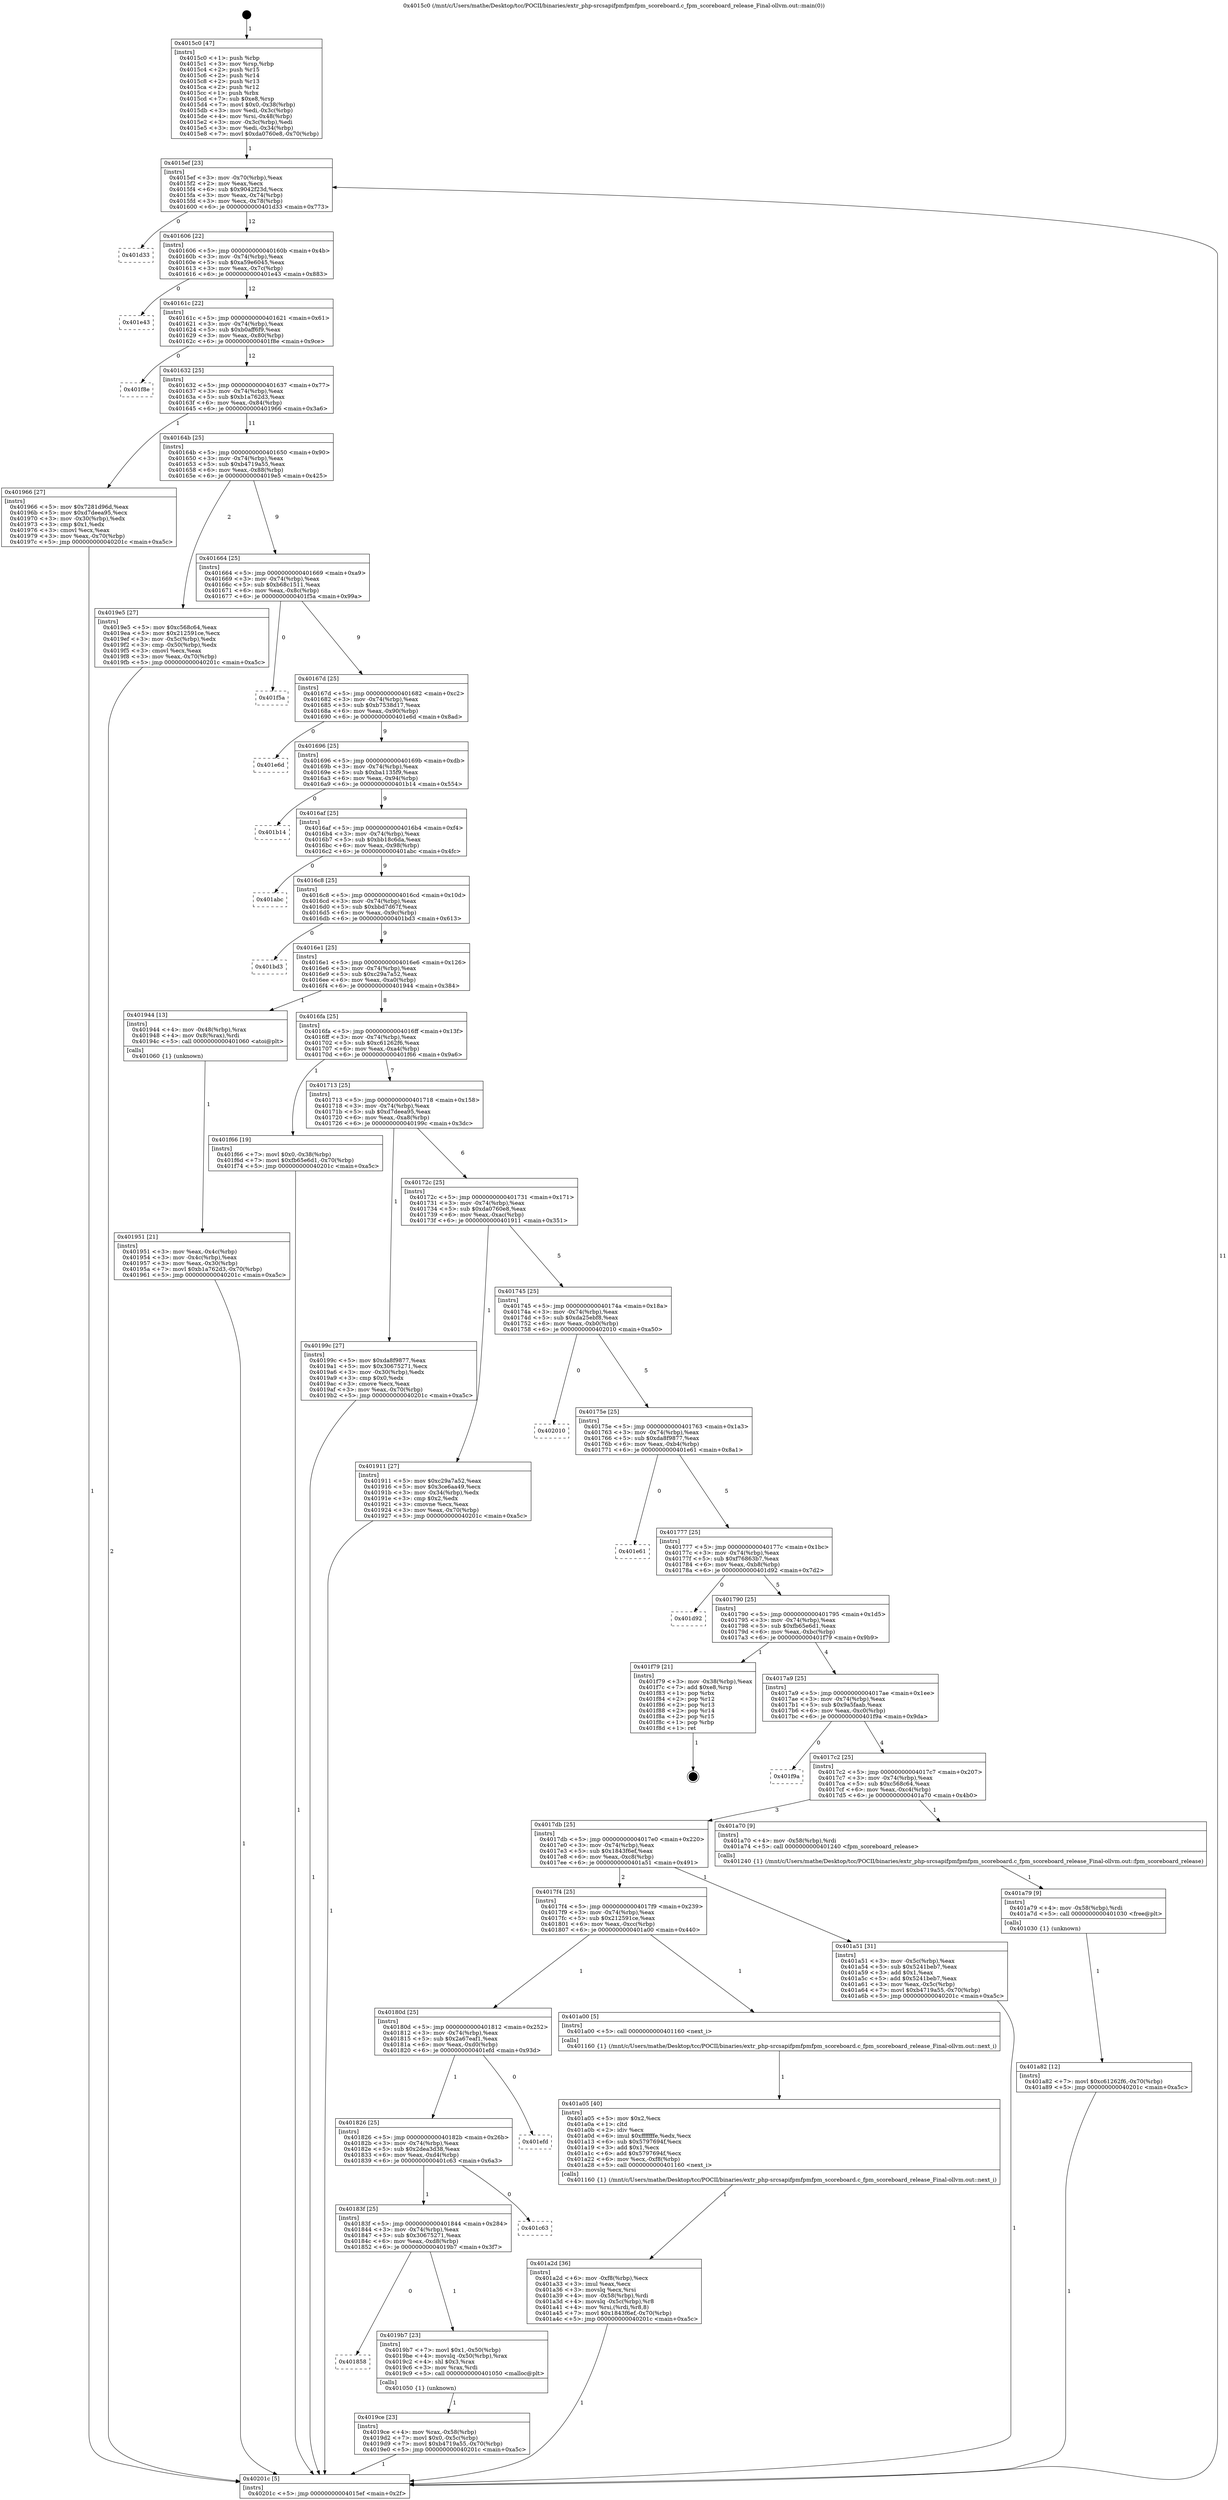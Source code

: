 digraph "0x4015c0" {
  label = "0x4015c0 (/mnt/c/Users/mathe/Desktop/tcc/POCII/binaries/extr_php-srcsapifpmfpmfpm_scoreboard.c_fpm_scoreboard_release_Final-ollvm.out::main(0))"
  labelloc = "t"
  node[shape=record]

  Entry [label="",width=0.3,height=0.3,shape=circle,fillcolor=black,style=filled]
  "0x4015ef" [label="{
     0x4015ef [23]\l
     | [instrs]\l
     &nbsp;&nbsp;0x4015ef \<+3\>: mov -0x70(%rbp),%eax\l
     &nbsp;&nbsp;0x4015f2 \<+2\>: mov %eax,%ecx\l
     &nbsp;&nbsp;0x4015f4 \<+6\>: sub $0x9042f23d,%ecx\l
     &nbsp;&nbsp;0x4015fa \<+3\>: mov %eax,-0x74(%rbp)\l
     &nbsp;&nbsp;0x4015fd \<+3\>: mov %ecx,-0x78(%rbp)\l
     &nbsp;&nbsp;0x401600 \<+6\>: je 0000000000401d33 \<main+0x773\>\l
  }"]
  "0x401d33" [label="{
     0x401d33\l
  }", style=dashed]
  "0x401606" [label="{
     0x401606 [22]\l
     | [instrs]\l
     &nbsp;&nbsp;0x401606 \<+5\>: jmp 000000000040160b \<main+0x4b\>\l
     &nbsp;&nbsp;0x40160b \<+3\>: mov -0x74(%rbp),%eax\l
     &nbsp;&nbsp;0x40160e \<+5\>: sub $0xa59e6045,%eax\l
     &nbsp;&nbsp;0x401613 \<+3\>: mov %eax,-0x7c(%rbp)\l
     &nbsp;&nbsp;0x401616 \<+6\>: je 0000000000401e43 \<main+0x883\>\l
  }"]
  Exit [label="",width=0.3,height=0.3,shape=circle,fillcolor=black,style=filled,peripheries=2]
  "0x401e43" [label="{
     0x401e43\l
  }", style=dashed]
  "0x40161c" [label="{
     0x40161c [22]\l
     | [instrs]\l
     &nbsp;&nbsp;0x40161c \<+5\>: jmp 0000000000401621 \<main+0x61\>\l
     &nbsp;&nbsp;0x401621 \<+3\>: mov -0x74(%rbp),%eax\l
     &nbsp;&nbsp;0x401624 \<+5\>: sub $0xb0aff6f9,%eax\l
     &nbsp;&nbsp;0x401629 \<+3\>: mov %eax,-0x80(%rbp)\l
     &nbsp;&nbsp;0x40162c \<+6\>: je 0000000000401f8e \<main+0x9ce\>\l
  }"]
  "0x401a82" [label="{
     0x401a82 [12]\l
     | [instrs]\l
     &nbsp;&nbsp;0x401a82 \<+7\>: movl $0xc61262f6,-0x70(%rbp)\l
     &nbsp;&nbsp;0x401a89 \<+5\>: jmp 000000000040201c \<main+0xa5c\>\l
  }"]
  "0x401f8e" [label="{
     0x401f8e\l
  }", style=dashed]
  "0x401632" [label="{
     0x401632 [25]\l
     | [instrs]\l
     &nbsp;&nbsp;0x401632 \<+5\>: jmp 0000000000401637 \<main+0x77\>\l
     &nbsp;&nbsp;0x401637 \<+3\>: mov -0x74(%rbp),%eax\l
     &nbsp;&nbsp;0x40163a \<+5\>: sub $0xb1a762d3,%eax\l
     &nbsp;&nbsp;0x40163f \<+6\>: mov %eax,-0x84(%rbp)\l
     &nbsp;&nbsp;0x401645 \<+6\>: je 0000000000401966 \<main+0x3a6\>\l
  }"]
  "0x401a79" [label="{
     0x401a79 [9]\l
     | [instrs]\l
     &nbsp;&nbsp;0x401a79 \<+4\>: mov -0x58(%rbp),%rdi\l
     &nbsp;&nbsp;0x401a7d \<+5\>: call 0000000000401030 \<free@plt\>\l
     | [calls]\l
     &nbsp;&nbsp;0x401030 \{1\} (unknown)\l
  }"]
  "0x401966" [label="{
     0x401966 [27]\l
     | [instrs]\l
     &nbsp;&nbsp;0x401966 \<+5\>: mov $0x7281d96d,%eax\l
     &nbsp;&nbsp;0x40196b \<+5\>: mov $0xd7deea95,%ecx\l
     &nbsp;&nbsp;0x401970 \<+3\>: mov -0x30(%rbp),%edx\l
     &nbsp;&nbsp;0x401973 \<+3\>: cmp $0x1,%edx\l
     &nbsp;&nbsp;0x401976 \<+3\>: cmovl %ecx,%eax\l
     &nbsp;&nbsp;0x401979 \<+3\>: mov %eax,-0x70(%rbp)\l
     &nbsp;&nbsp;0x40197c \<+5\>: jmp 000000000040201c \<main+0xa5c\>\l
  }"]
  "0x40164b" [label="{
     0x40164b [25]\l
     | [instrs]\l
     &nbsp;&nbsp;0x40164b \<+5\>: jmp 0000000000401650 \<main+0x90\>\l
     &nbsp;&nbsp;0x401650 \<+3\>: mov -0x74(%rbp),%eax\l
     &nbsp;&nbsp;0x401653 \<+5\>: sub $0xb4719a55,%eax\l
     &nbsp;&nbsp;0x401658 \<+6\>: mov %eax,-0x88(%rbp)\l
     &nbsp;&nbsp;0x40165e \<+6\>: je 00000000004019e5 \<main+0x425\>\l
  }"]
  "0x401a2d" [label="{
     0x401a2d [36]\l
     | [instrs]\l
     &nbsp;&nbsp;0x401a2d \<+6\>: mov -0xf8(%rbp),%ecx\l
     &nbsp;&nbsp;0x401a33 \<+3\>: imul %eax,%ecx\l
     &nbsp;&nbsp;0x401a36 \<+3\>: movslq %ecx,%rsi\l
     &nbsp;&nbsp;0x401a39 \<+4\>: mov -0x58(%rbp),%rdi\l
     &nbsp;&nbsp;0x401a3d \<+4\>: movslq -0x5c(%rbp),%r8\l
     &nbsp;&nbsp;0x401a41 \<+4\>: mov %rsi,(%rdi,%r8,8)\l
     &nbsp;&nbsp;0x401a45 \<+7\>: movl $0x1843f6ef,-0x70(%rbp)\l
     &nbsp;&nbsp;0x401a4c \<+5\>: jmp 000000000040201c \<main+0xa5c\>\l
  }"]
  "0x4019e5" [label="{
     0x4019e5 [27]\l
     | [instrs]\l
     &nbsp;&nbsp;0x4019e5 \<+5\>: mov $0xc568c64,%eax\l
     &nbsp;&nbsp;0x4019ea \<+5\>: mov $0x212591ce,%ecx\l
     &nbsp;&nbsp;0x4019ef \<+3\>: mov -0x5c(%rbp),%edx\l
     &nbsp;&nbsp;0x4019f2 \<+3\>: cmp -0x50(%rbp),%edx\l
     &nbsp;&nbsp;0x4019f5 \<+3\>: cmovl %ecx,%eax\l
     &nbsp;&nbsp;0x4019f8 \<+3\>: mov %eax,-0x70(%rbp)\l
     &nbsp;&nbsp;0x4019fb \<+5\>: jmp 000000000040201c \<main+0xa5c\>\l
  }"]
  "0x401664" [label="{
     0x401664 [25]\l
     | [instrs]\l
     &nbsp;&nbsp;0x401664 \<+5\>: jmp 0000000000401669 \<main+0xa9\>\l
     &nbsp;&nbsp;0x401669 \<+3\>: mov -0x74(%rbp),%eax\l
     &nbsp;&nbsp;0x40166c \<+5\>: sub $0xb68c1511,%eax\l
     &nbsp;&nbsp;0x401671 \<+6\>: mov %eax,-0x8c(%rbp)\l
     &nbsp;&nbsp;0x401677 \<+6\>: je 0000000000401f5a \<main+0x99a\>\l
  }"]
  "0x401a05" [label="{
     0x401a05 [40]\l
     | [instrs]\l
     &nbsp;&nbsp;0x401a05 \<+5\>: mov $0x2,%ecx\l
     &nbsp;&nbsp;0x401a0a \<+1\>: cltd\l
     &nbsp;&nbsp;0x401a0b \<+2\>: idiv %ecx\l
     &nbsp;&nbsp;0x401a0d \<+6\>: imul $0xfffffffe,%edx,%ecx\l
     &nbsp;&nbsp;0x401a13 \<+6\>: sub $0x5797694f,%ecx\l
     &nbsp;&nbsp;0x401a19 \<+3\>: add $0x1,%ecx\l
     &nbsp;&nbsp;0x401a1c \<+6\>: add $0x5797694f,%ecx\l
     &nbsp;&nbsp;0x401a22 \<+6\>: mov %ecx,-0xf8(%rbp)\l
     &nbsp;&nbsp;0x401a28 \<+5\>: call 0000000000401160 \<next_i\>\l
     | [calls]\l
     &nbsp;&nbsp;0x401160 \{1\} (/mnt/c/Users/mathe/Desktop/tcc/POCII/binaries/extr_php-srcsapifpmfpmfpm_scoreboard.c_fpm_scoreboard_release_Final-ollvm.out::next_i)\l
  }"]
  "0x401f5a" [label="{
     0x401f5a\l
  }", style=dashed]
  "0x40167d" [label="{
     0x40167d [25]\l
     | [instrs]\l
     &nbsp;&nbsp;0x40167d \<+5\>: jmp 0000000000401682 \<main+0xc2\>\l
     &nbsp;&nbsp;0x401682 \<+3\>: mov -0x74(%rbp),%eax\l
     &nbsp;&nbsp;0x401685 \<+5\>: sub $0xb7538d17,%eax\l
     &nbsp;&nbsp;0x40168a \<+6\>: mov %eax,-0x90(%rbp)\l
     &nbsp;&nbsp;0x401690 \<+6\>: je 0000000000401e6d \<main+0x8ad\>\l
  }"]
  "0x4019ce" [label="{
     0x4019ce [23]\l
     | [instrs]\l
     &nbsp;&nbsp;0x4019ce \<+4\>: mov %rax,-0x58(%rbp)\l
     &nbsp;&nbsp;0x4019d2 \<+7\>: movl $0x0,-0x5c(%rbp)\l
     &nbsp;&nbsp;0x4019d9 \<+7\>: movl $0xb4719a55,-0x70(%rbp)\l
     &nbsp;&nbsp;0x4019e0 \<+5\>: jmp 000000000040201c \<main+0xa5c\>\l
  }"]
  "0x401e6d" [label="{
     0x401e6d\l
  }", style=dashed]
  "0x401696" [label="{
     0x401696 [25]\l
     | [instrs]\l
     &nbsp;&nbsp;0x401696 \<+5\>: jmp 000000000040169b \<main+0xdb\>\l
     &nbsp;&nbsp;0x40169b \<+3\>: mov -0x74(%rbp),%eax\l
     &nbsp;&nbsp;0x40169e \<+5\>: sub $0xba1135f9,%eax\l
     &nbsp;&nbsp;0x4016a3 \<+6\>: mov %eax,-0x94(%rbp)\l
     &nbsp;&nbsp;0x4016a9 \<+6\>: je 0000000000401b14 \<main+0x554\>\l
  }"]
  "0x401858" [label="{
     0x401858\l
  }", style=dashed]
  "0x401b14" [label="{
     0x401b14\l
  }", style=dashed]
  "0x4016af" [label="{
     0x4016af [25]\l
     | [instrs]\l
     &nbsp;&nbsp;0x4016af \<+5\>: jmp 00000000004016b4 \<main+0xf4\>\l
     &nbsp;&nbsp;0x4016b4 \<+3\>: mov -0x74(%rbp),%eax\l
     &nbsp;&nbsp;0x4016b7 \<+5\>: sub $0xbb18c6da,%eax\l
     &nbsp;&nbsp;0x4016bc \<+6\>: mov %eax,-0x98(%rbp)\l
     &nbsp;&nbsp;0x4016c2 \<+6\>: je 0000000000401abc \<main+0x4fc\>\l
  }"]
  "0x4019b7" [label="{
     0x4019b7 [23]\l
     | [instrs]\l
     &nbsp;&nbsp;0x4019b7 \<+7\>: movl $0x1,-0x50(%rbp)\l
     &nbsp;&nbsp;0x4019be \<+4\>: movslq -0x50(%rbp),%rax\l
     &nbsp;&nbsp;0x4019c2 \<+4\>: shl $0x3,%rax\l
     &nbsp;&nbsp;0x4019c6 \<+3\>: mov %rax,%rdi\l
     &nbsp;&nbsp;0x4019c9 \<+5\>: call 0000000000401050 \<malloc@plt\>\l
     | [calls]\l
     &nbsp;&nbsp;0x401050 \{1\} (unknown)\l
  }"]
  "0x401abc" [label="{
     0x401abc\l
  }", style=dashed]
  "0x4016c8" [label="{
     0x4016c8 [25]\l
     | [instrs]\l
     &nbsp;&nbsp;0x4016c8 \<+5\>: jmp 00000000004016cd \<main+0x10d\>\l
     &nbsp;&nbsp;0x4016cd \<+3\>: mov -0x74(%rbp),%eax\l
     &nbsp;&nbsp;0x4016d0 \<+5\>: sub $0xbbd7d67f,%eax\l
     &nbsp;&nbsp;0x4016d5 \<+6\>: mov %eax,-0x9c(%rbp)\l
     &nbsp;&nbsp;0x4016db \<+6\>: je 0000000000401bd3 \<main+0x613\>\l
  }"]
  "0x40183f" [label="{
     0x40183f [25]\l
     | [instrs]\l
     &nbsp;&nbsp;0x40183f \<+5\>: jmp 0000000000401844 \<main+0x284\>\l
     &nbsp;&nbsp;0x401844 \<+3\>: mov -0x74(%rbp),%eax\l
     &nbsp;&nbsp;0x401847 \<+5\>: sub $0x30675271,%eax\l
     &nbsp;&nbsp;0x40184c \<+6\>: mov %eax,-0xd8(%rbp)\l
     &nbsp;&nbsp;0x401852 \<+6\>: je 00000000004019b7 \<main+0x3f7\>\l
  }"]
  "0x401bd3" [label="{
     0x401bd3\l
  }", style=dashed]
  "0x4016e1" [label="{
     0x4016e1 [25]\l
     | [instrs]\l
     &nbsp;&nbsp;0x4016e1 \<+5\>: jmp 00000000004016e6 \<main+0x126\>\l
     &nbsp;&nbsp;0x4016e6 \<+3\>: mov -0x74(%rbp),%eax\l
     &nbsp;&nbsp;0x4016e9 \<+5\>: sub $0xc29a7a52,%eax\l
     &nbsp;&nbsp;0x4016ee \<+6\>: mov %eax,-0xa0(%rbp)\l
     &nbsp;&nbsp;0x4016f4 \<+6\>: je 0000000000401944 \<main+0x384\>\l
  }"]
  "0x401c63" [label="{
     0x401c63\l
  }", style=dashed]
  "0x401944" [label="{
     0x401944 [13]\l
     | [instrs]\l
     &nbsp;&nbsp;0x401944 \<+4\>: mov -0x48(%rbp),%rax\l
     &nbsp;&nbsp;0x401948 \<+4\>: mov 0x8(%rax),%rdi\l
     &nbsp;&nbsp;0x40194c \<+5\>: call 0000000000401060 \<atoi@plt\>\l
     | [calls]\l
     &nbsp;&nbsp;0x401060 \{1\} (unknown)\l
  }"]
  "0x4016fa" [label="{
     0x4016fa [25]\l
     | [instrs]\l
     &nbsp;&nbsp;0x4016fa \<+5\>: jmp 00000000004016ff \<main+0x13f\>\l
     &nbsp;&nbsp;0x4016ff \<+3\>: mov -0x74(%rbp),%eax\l
     &nbsp;&nbsp;0x401702 \<+5\>: sub $0xc61262f6,%eax\l
     &nbsp;&nbsp;0x401707 \<+6\>: mov %eax,-0xa4(%rbp)\l
     &nbsp;&nbsp;0x40170d \<+6\>: je 0000000000401f66 \<main+0x9a6\>\l
  }"]
  "0x401826" [label="{
     0x401826 [25]\l
     | [instrs]\l
     &nbsp;&nbsp;0x401826 \<+5\>: jmp 000000000040182b \<main+0x26b\>\l
     &nbsp;&nbsp;0x40182b \<+3\>: mov -0x74(%rbp),%eax\l
     &nbsp;&nbsp;0x40182e \<+5\>: sub $0x2dea3d38,%eax\l
     &nbsp;&nbsp;0x401833 \<+6\>: mov %eax,-0xd4(%rbp)\l
     &nbsp;&nbsp;0x401839 \<+6\>: je 0000000000401c63 \<main+0x6a3\>\l
  }"]
  "0x401f66" [label="{
     0x401f66 [19]\l
     | [instrs]\l
     &nbsp;&nbsp;0x401f66 \<+7\>: movl $0x0,-0x38(%rbp)\l
     &nbsp;&nbsp;0x401f6d \<+7\>: movl $0xfb65e6d1,-0x70(%rbp)\l
     &nbsp;&nbsp;0x401f74 \<+5\>: jmp 000000000040201c \<main+0xa5c\>\l
  }"]
  "0x401713" [label="{
     0x401713 [25]\l
     | [instrs]\l
     &nbsp;&nbsp;0x401713 \<+5\>: jmp 0000000000401718 \<main+0x158\>\l
     &nbsp;&nbsp;0x401718 \<+3\>: mov -0x74(%rbp),%eax\l
     &nbsp;&nbsp;0x40171b \<+5\>: sub $0xd7deea95,%eax\l
     &nbsp;&nbsp;0x401720 \<+6\>: mov %eax,-0xa8(%rbp)\l
     &nbsp;&nbsp;0x401726 \<+6\>: je 000000000040199c \<main+0x3dc\>\l
  }"]
  "0x401efd" [label="{
     0x401efd\l
  }", style=dashed]
  "0x40199c" [label="{
     0x40199c [27]\l
     | [instrs]\l
     &nbsp;&nbsp;0x40199c \<+5\>: mov $0xda8f9877,%eax\l
     &nbsp;&nbsp;0x4019a1 \<+5\>: mov $0x30675271,%ecx\l
     &nbsp;&nbsp;0x4019a6 \<+3\>: mov -0x30(%rbp),%edx\l
     &nbsp;&nbsp;0x4019a9 \<+3\>: cmp $0x0,%edx\l
     &nbsp;&nbsp;0x4019ac \<+3\>: cmove %ecx,%eax\l
     &nbsp;&nbsp;0x4019af \<+3\>: mov %eax,-0x70(%rbp)\l
     &nbsp;&nbsp;0x4019b2 \<+5\>: jmp 000000000040201c \<main+0xa5c\>\l
  }"]
  "0x40172c" [label="{
     0x40172c [25]\l
     | [instrs]\l
     &nbsp;&nbsp;0x40172c \<+5\>: jmp 0000000000401731 \<main+0x171\>\l
     &nbsp;&nbsp;0x401731 \<+3\>: mov -0x74(%rbp),%eax\l
     &nbsp;&nbsp;0x401734 \<+5\>: sub $0xda0760e8,%eax\l
     &nbsp;&nbsp;0x401739 \<+6\>: mov %eax,-0xac(%rbp)\l
     &nbsp;&nbsp;0x40173f \<+6\>: je 0000000000401911 \<main+0x351\>\l
  }"]
  "0x40180d" [label="{
     0x40180d [25]\l
     | [instrs]\l
     &nbsp;&nbsp;0x40180d \<+5\>: jmp 0000000000401812 \<main+0x252\>\l
     &nbsp;&nbsp;0x401812 \<+3\>: mov -0x74(%rbp),%eax\l
     &nbsp;&nbsp;0x401815 \<+5\>: sub $0x2a67eaf1,%eax\l
     &nbsp;&nbsp;0x40181a \<+6\>: mov %eax,-0xd0(%rbp)\l
     &nbsp;&nbsp;0x401820 \<+6\>: je 0000000000401efd \<main+0x93d\>\l
  }"]
  "0x401911" [label="{
     0x401911 [27]\l
     | [instrs]\l
     &nbsp;&nbsp;0x401911 \<+5\>: mov $0xc29a7a52,%eax\l
     &nbsp;&nbsp;0x401916 \<+5\>: mov $0x3ce6aa49,%ecx\l
     &nbsp;&nbsp;0x40191b \<+3\>: mov -0x34(%rbp),%edx\l
     &nbsp;&nbsp;0x40191e \<+3\>: cmp $0x2,%edx\l
     &nbsp;&nbsp;0x401921 \<+3\>: cmovne %ecx,%eax\l
     &nbsp;&nbsp;0x401924 \<+3\>: mov %eax,-0x70(%rbp)\l
     &nbsp;&nbsp;0x401927 \<+5\>: jmp 000000000040201c \<main+0xa5c\>\l
  }"]
  "0x401745" [label="{
     0x401745 [25]\l
     | [instrs]\l
     &nbsp;&nbsp;0x401745 \<+5\>: jmp 000000000040174a \<main+0x18a\>\l
     &nbsp;&nbsp;0x40174a \<+3\>: mov -0x74(%rbp),%eax\l
     &nbsp;&nbsp;0x40174d \<+5\>: sub $0xda25ebf8,%eax\l
     &nbsp;&nbsp;0x401752 \<+6\>: mov %eax,-0xb0(%rbp)\l
     &nbsp;&nbsp;0x401758 \<+6\>: je 0000000000402010 \<main+0xa50\>\l
  }"]
  "0x40201c" [label="{
     0x40201c [5]\l
     | [instrs]\l
     &nbsp;&nbsp;0x40201c \<+5\>: jmp 00000000004015ef \<main+0x2f\>\l
  }"]
  "0x4015c0" [label="{
     0x4015c0 [47]\l
     | [instrs]\l
     &nbsp;&nbsp;0x4015c0 \<+1\>: push %rbp\l
     &nbsp;&nbsp;0x4015c1 \<+3\>: mov %rsp,%rbp\l
     &nbsp;&nbsp;0x4015c4 \<+2\>: push %r15\l
     &nbsp;&nbsp;0x4015c6 \<+2\>: push %r14\l
     &nbsp;&nbsp;0x4015c8 \<+2\>: push %r13\l
     &nbsp;&nbsp;0x4015ca \<+2\>: push %r12\l
     &nbsp;&nbsp;0x4015cc \<+1\>: push %rbx\l
     &nbsp;&nbsp;0x4015cd \<+7\>: sub $0xe8,%rsp\l
     &nbsp;&nbsp;0x4015d4 \<+7\>: movl $0x0,-0x38(%rbp)\l
     &nbsp;&nbsp;0x4015db \<+3\>: mov %edi,-0x3c(%rbp)\l
     &nbsp;&nbsp;0x4015de \<+4\>: mov %rsi,-0x48(%rbp)\l
     &nbsp;&nbsp;0x4015e2 \<+3\>: mov -0x3c(%rbp),%edi\l
     &nbsp;&nbsp;0x4015e5 \<+3\>: mov %edi,-0x34(%rbp)\l
     &nbsp;&nbsp;0x4015e8 \<+7\>: movl $0xda0760e8,-0x70(%rbp)\l
  }"]
  "0x401951" [label="{
     0x401951 [21]\l
     | [instrs]\l
     &nbsp;&nbsp;0x401951 \<+3\>: mov %eax,-0x4c(%rbp)\l
     &nbsp;&nbsp;0x401954 \<+3\>: mov -0x4c(%rbp),%eax\l
     &nbsp;&nbsp;0x401957 \<+3\>: mov %eax,-0x30(%rbp)\l
     &nbsp;&nbsp;0x40195a \<+7\>: movl $0xb1a762d3,-0x70(%rbp)\l
     &nbsp;&nbsp;0x401961 \<+5\>: jmp 000000000040201c \<main+0xa5c\>\l
  }"]
  "0x401a00" [label="{
     0x401a00 [5]\l
     | [instrs]\l
     &nbsp;&nbsp;0x401a00 \<+5\>: call 0000000000401160 \<next_i\>\l
     | [calls]\l
     &nbsp;&nbsp;0x401160 \{1\} (/mnt/c/Users/mathe/Desktop/tcc/POCII/binaries/extr_php-srcsapifpmfpmfpm_scoreboard.c_fpm_scoreboard_release_Final-ollvm.out::next_i)\l
  }"]
  "0x402010" [label="{
     0x402010\l
  }", style=dashed]
  "0x40175e" [label="{
     0x40175e [25]\l
     | [instrs]\l
     &nbsp;&nbsp;0x40175e \<+5\>: jmp 0000000000401763 \<main+0x1a3\>\l
     &nbsp;&nbsp;0x401763 \<+3\>: mov -0x74(%rbp),%eax\l
     &nbsp;&nbsp;0x401766 \<+5\>: sub $0xda8f9877,%eax\l
     &nbsp;&nbsp;0x40176b \<+6\>: mov %eax,-0xb4(%rbp)\l
     &nbsp;&nbsp;0x401771 \<+6\>: je 0000000000401e61 \<main+0x8a1\>\l
  }"]
  "0x4017f4" [label="{
     0x4017f4 [25]\l
     | [instrs]\l
     &nbsp;&nbsp;0x4017f4 \<+5\>: jmp 00000000004017f9 \<main+0x239\>\l
     &nbsp;&nbsp;0x4017f9 \<+3\>: mov -0x74(%rbp),%eax\l
     &nbsp;&nbsp;0x4017fc \<+5\>: sub $0x212591ce,%eax\l
     &nbsp;&nbsp;0x401801 \<+6\>: mov %eax,-0xcc(%rbp)\l
     &nbsp;&nbsp;0x401807 \<+6\>: je 0000000000401a00 \<main+0x440\>\l
  }"]
  "0x401e61" [label="{
     0x401e61\l
  }", style=dashed]
  "0x401777" [label="{
     0x401777 [25]\l
     | [instrs]\l
     &nbsp;&nbsp;0x401777 \<+5\>: jmp 000000000040177c \<main+0x1bc\>\l
     &nbsp;&nbsp;0x40177c \<+3\>: mov -0x74(%rbp),%eax\l
     &nbsp;&nbsp;0x40177f \<+5\>: sub $0xf76863b7,%eax\l
     &nbsp;&nbsp;0x401784 \<+6\>: mov %eax,-0xb8(%rbp)\l
     &nbsp;&nbsp;0x40178a \<+6\>: je 0000000000401d92 \<main+0x7d2\>\l
  }"]
  "0x401a51" [label="{
     0x401a51 [31]\l
     | [instrs]\l
     &nbsp;&nbsp;0x401a51 \<+3\>: mov -0x5c(%rbp),%eax\l
     &nbsp;&nbsp;0x401a54 \<+5\>: sub $0x5241beb7,%eax\l
     &nbsp;&nbsp;0x401a59 \<+3\>: add $0x1,%eax\l
     &nbsp;&nbsp;0x401a5c \<+5\>: add $0x5241beb7,%eax\l
     &nbsp;&nbsp;0x401a61 \<+3\>: mov %eax,-0x5c(%rbp)\l
     &nbsp;&nbsp;0x401a64 \<+7\>: movl $0xb4719a55,-0x70(%rbp)\l
     &nbsp;&nbsp;0x401a6b \<+5\>: jmp 000000000040201c \<main+0xa5c\>\l
  }"]
  "0x401d92" [label="{
     0x401d92\l
  }", style=dashed]
  "0x401790" [label="{
     0x401790 [25]\l
     | [instrs]\l
     &nbsp;&nbsp;0x401790 \<+5\>: jmp 0000000000401795 \<main+0x1d5\>\l
     &nbsp;&nbsp;0x401795 \<+3\>: mov -0x74(%rbp),%eax\l
     &nbsp;&nbsp;0x401798 \<+5\>: sub $0xfb65e6d1,%eax\l
     &nbsp;&nbsp;0x40179d \<+6\>: mov %eax,-0xbc(%rbp)\l
     &nbsp;&nbsp;0x4017a3 \<+6\>: je 0000000000401f79 \<main+0x9b9\>\l
  }"]
  "0x4017db" [label="{
     0x4017db [25]\l
     | [instrs]\l
     &nbsp;&nbsp;0x4017db \<+5\>: jmp 00000000004017e0 \<main+0x220\>\l
     &nbsp;&nbsp;0x4017e0 \<+3\>: mov -0x74(%rbp),%eax\l
     &nbsp;&nbsp;0x4017e3 \<+5\>: sub $0x1843f6ef,%eax\l
     &nbsp;&nbsp;0x4017e8 \<+6\>: mov %eax,-0xc8(%rbp)\l
     &nbsp;&nbsp;0x4017ee \<+6\>: je 0000000000401a51 \<main+0x491\>\l
  }"]
  "0x401f79" [label="{
     0x401f79 [21]\l
     | [instrs]\l
     &nbsp;&nbsp;0x401f79 \<+3\>: mov -0x38(%rbp),%eax\l
     &nbsp;&nbsp;0x401f7c \<+7\>: add $0xe8,%rsp\l
     &nbsp;&nbsp;0x401f83 \<+1\>: pop %rbx\l
     &nbsp;&nbsp;0x401f84 \<+2\>: pop %r12\l
     &nbsp;&nbsp;0x401f86 \<+2\>: pop %r13\l
     &nbsp;&nbsp;0x401f88 \<+2\>: pop %r14\l
     &nbsp;&nbsp;0x401f8a \<+2\>: pop %r15\l
     &nbsp;&nbsp;0x401f8c \<+1\>: pop %rbp\l
     &nbsp;&nbsp;0x401f8d \<+1\>: ret\l
  }"]
  "0x4017a9" [label="{
     0x4017a9 [25]\l
     | [instrs]\l
     &nbsp;&nbsp;0x4017a9 \<+5\>: jmp 00000000004017ae \<main+0x1ee\>\l
     &nbsp;&nbsp;0x4017ae \<+3\>: mov -0x74(%rbp),%eax\l
     &nbsp;&nbsp;0x4017b1 \<+5\>: sub $0x9a5faab,%eax\l
     &nbsp;&nbsp;0x4017b6 \<+6\>: mov %eax,-0xc0(%rbp)\l
     &nbsp;&nbsp;0x4017bc \<+6\>: je 0000000000401f9a \<main+0x9da\>\l
  }"]
  "0x401a70" [label="{
     0x401a70 [9]\l
     | [instrs]\l
     &nbsp;&nbsp;0x401a70 \<+4\>: mov -0x58(%rbp),%rdi\l
     &nbsp;&nbsp;0x401a74 \<+5\>: call 0000000000401240 \<fpm_scoreboard_release\>\l
     | [calls]\l
     &nbsp;&nbsp;0x401240 \{1\} (/mnt/c/Users/mathe/Desktop/tcc/POCII/binaries/extr_php-srcsapifpmfpmfpm_scoreboard.c_fpm_scoreboard_release_Final-ollvm.out::fpm_scoreboard_release)\l
  }"]
  "0x401f9a" [label="{
     0x401f9a\l
  }", style=dashed]
  "0x4017c2" [label="{
     0x4017c2 [25]\l
     | [instrs]\l
     &nbsp;&nbsp;0x4017c2 \<+5\>: jmp 00000000004017c7 \<main+0x207\>\l
     &nbsp;&nbsp;0x4017c7 \<+3\>: mov -0x74(%rbp),%eax\l
     &nbsp;&nbsp;0x4017ca \<+5\>: sub $0xc568c64,%eax\l
     &nbsp;&nbsp;0x4017cf \<+6\>: mov %eax,-0xc4(%rbp)\l
     &nbsp;&nbsp;0x4017d5 \<+6\>: je 0000000000401a70 \<main+0x4b0\>\l
  }"]
  Entry -> "0x4015c0" [label=" 1"]
  "0x4015ef" -> "0x401d33" [label=" 0"]
  "0x4015ef" -> "0x401606" [label=" 12"]
  "0x401f79" -> Exit [label=" 1"]
  "0x401606" -> "0x401e43" [label=" 0"]
  "0x401606" -> "0x40161c" [label=" 12"]
  "0x401f66" -> "0x40201c" [label=" 1"]
  "0x40161c" -> "0x401f8e" [label=" 0"]
  "0x40161c" -> "0x401632" [label=" 12"]
  "0x401a82" -> "0x40201c" [label=" 1"]
  "0x401632" -> "0x401966" [label=" 1"]
  "0x401632" -> "0x40164b" [label=" 11"]
  "0x401a79" -> "0x401a82" [label=" 1"]
  "0x40164b" -> "0x4019e5" [label=" 2"]
  "0x40164b" -> "0x401664" [label=" 9"]
  "0x401a70" -> "0x401a79" [label=" 1"]
  "0x401664" -> "0x401f5a" [label=" 0"]
  "0x401664" -> "0x40167d" [label=" 9"]
  "0x401a51" -> "0x40201c" [label=" 1"]
  "0x40167d" -> "0x401e6d" [label=" 0"]
  "0x40167d" -> "0x401696" [label=" 9"]
  "0x401a2d" -> "0x40201c" [label=" 1"]
  "0x401696" -> "0x401b14" [label=" 0"]
  "0x401696" -> "0x4016af" [label=" 9"]
  "0x401a05" -> "0x401a2d" [label=" 1"]
  "0x4016af" -> "0x401abc" [label=" 0"]
  "0x4016af" -> "0x4016c8" [label=" 9"]
  "0x401a00" -> "0x401a05" [label=" 1"]
  "0x4016c8" -> "0x401bd3" [label=" 0"]
  "0x4016c8" -> "0x4016e1" [label=" 9"]
  "0x4019ce" -> "0x40201c" [label=" 1"]
  "0x4016e1" -> "0x401944" [label=" 1"]
  "0x4016e1" -> "0x4016fa" [label=" 8"]
  "0x4019b7" -> "0x4019ce" [label=" 1"]
  "0x4016fa" -> "0x401f66" [label=" 1"]
  "0x4016fa" -> "0x401713" [label=" 7"]
  "0x40183f" -> "0x4019b7" [label=" 1"]
  "0x401713" -> "0x40199c" [label=" 1"]
  "0x401713" -> "0x40172c" [label=" 6"]
  "0x4019e5" -> "0x40201c" [label=" 2"]
  "0x40172c" -> "0x401911" [label=" 1"]
  "0x40172c" -> "0x401745" [label=" 5"]
  "0x401911" -> "0x40201c" [label=" 1"]
  "0x4015c0" -> "0x4015ef" [label=" 1"]
  "0x40201c" -> "0x4015ef" [label=" 11"]
  "0x401944" -> "0x401951" [label=" 1"]
  "0x401951" -> "0x40201c" [label=" 1"]
  "0x401966" -> "0x40201c" [label=" 1"]
  "0x40199c" -> "0x40201c" [label=" 1"]
  "0x401826" -> "0x401c63" [label=" 0"]
  "0x401745" -> "0x402010" [label=" 0"]
  "0x401745" -> "0x40175e" [label=" 5"]
  "0x40183f" -> "0x401858" [label=" 0"]
  "0x40175e" -> "0x401e61" [label=" 0"]
  "0x40175e" -> "0x401777" [label=" 5"]
  "0x40180d" -> "0x401efd" [label=" 0"]
  "0x401777" -> "0x401d92" [label=" 0"]
  "0x401777" -> "0x401790" [label=" 5"]
  "0x401826" -> "0x40183f" [label=" 1"]
  "0x401790" -> "0x401f79" [label=" 1"]
  "0x401790" -> "0x4017a9" [label=" 4"]
  "0x4017f4" -> "0x401a00" [label=" 1"]
  "0x4017a9" -> "0x401f9a" [label=" 0"]
  "0x4017a9" -> "0x4017c2" [label=" 4"]
  "0x40180d" -> "0x401826" [label=" 1"]
  "0x4017c2" -> "0x401a70" [label=" 1"]
  "0x4017c2" -> "0x4017db" [label=" 3"]
  "0x4017f4" -> "0x40180d" [label=" 1"]
  "0x4017db" -> "0x401a51" [label=" 1"]
  "0x4017db" -> "0x4017f4" [label=" 2"]
}
